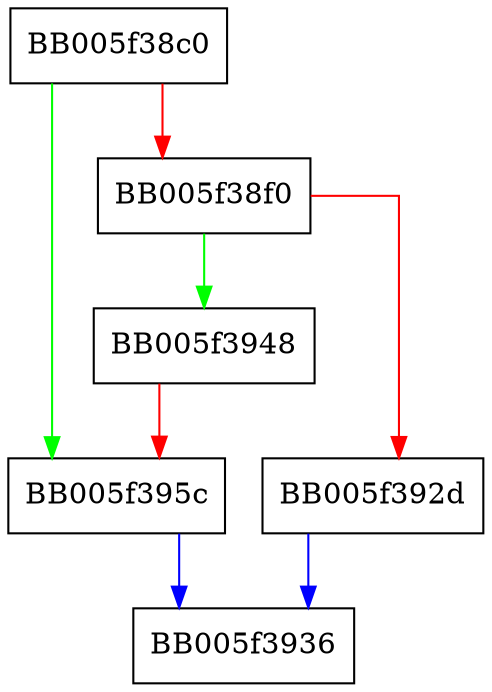 digraph OSSL_PARAM_BLD_push_double {
  node [shape="box"];
  graph [splines=ortho];
  BB005f38c0 -> BB005f395c [color="green"];
  BB005f38c0 -> BB005f38f0 [color="red"];
  BB005f38f0 -> BB005f3948 [color="green"];
  BB005f38f0 -> BB005f392d [color="red"];
  BB005f392d -> BB005f3936 [color="blue"];
  BB005f3948 -> BB005f395c [color="red"];
  BB005f395c -> BB005f3936 [color="blue"];
}